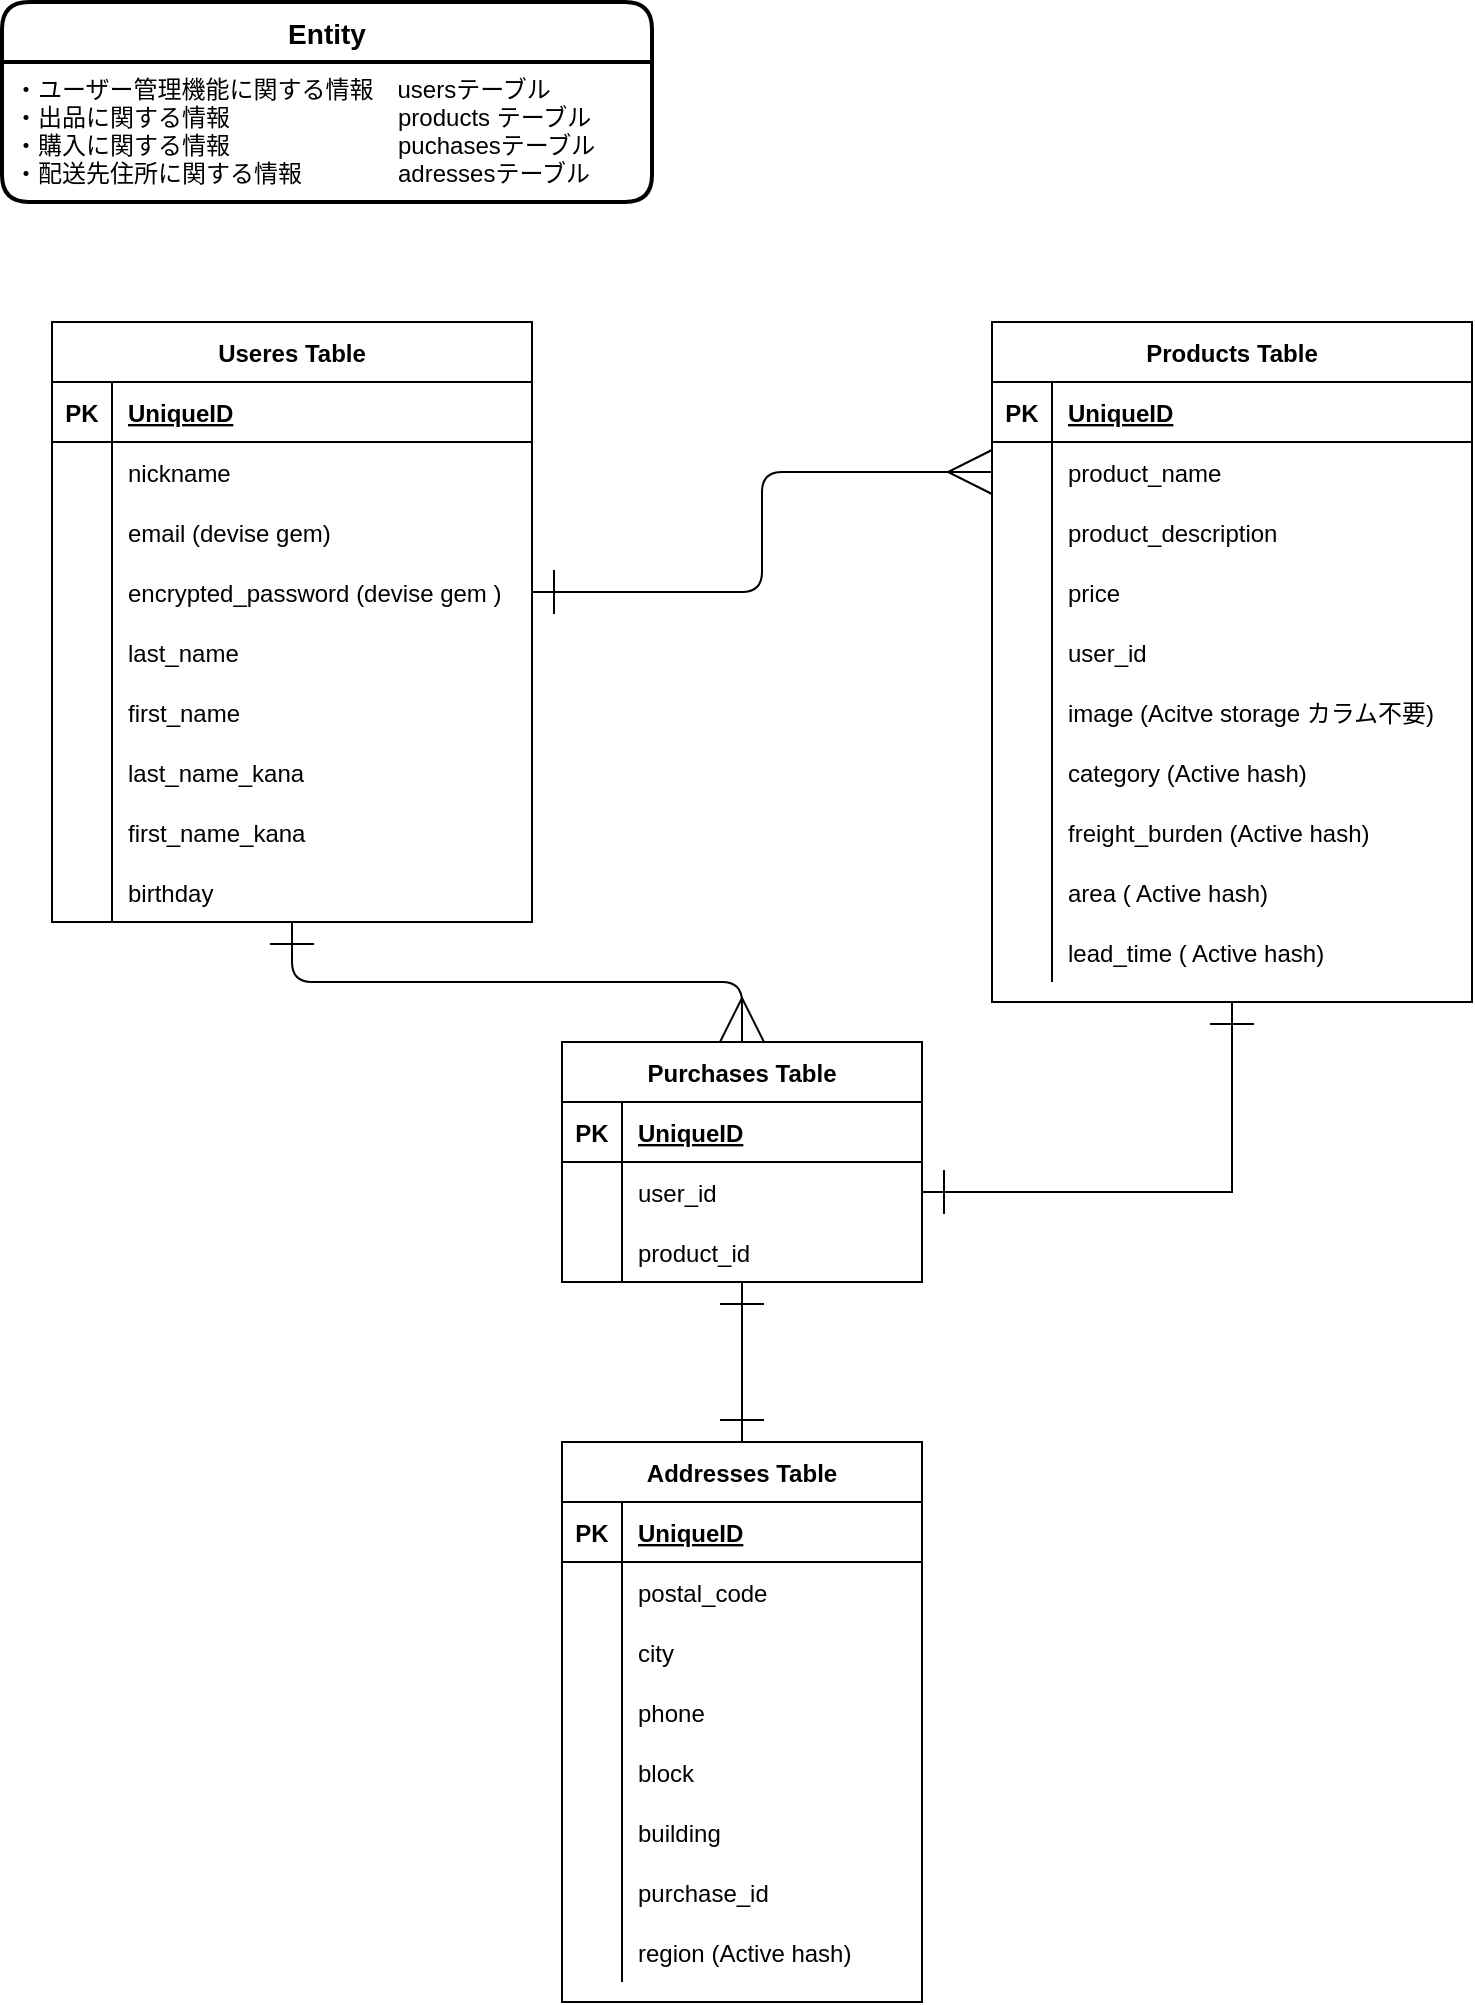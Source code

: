 <mxfile version="14.2.4" type="embed">
    <diagram id="lWTlmtCsHmXvPfJ3UJOG" name="ページ1">
        <mxGraphModel dx="589" dy="1011" grid="1" gridSize="10" guides="1" tooltips="1" connect="1" arrows="1" fold="1" page="1" pageScale="1" pageWidth="850" pageHeight="1100" math="0" shadow="0">
            <root>
                <mxCell id="0"/>
                <mxCell id="1" parent="0"/>
                <mxCell id="Od9n2D6SeKR2Rv6j3zlu-41" value="Entity" style="swimlane;childLayout=stackLayout;horizontal=1;startSize=30;horizontalStack=0;rounded=1;fontSize=14;fontStyle=1;strokeWidth=2;resizeParent=0;resizeLast=1;shadow=0;dashed=0;align=center;" parent="1" vertex="1">
                    <mxGeometry x="55" y="40" width="325" height="100" as="geometry">
                        <mxRectangle x="340" y="40" width="70" height="30" as="alternateBounds"/>
                    </mxGeometry>
                </mxCell>
                <mxCell id="Od9n2D6SeKR2Rv6j3zlu-42" value="・ユーザー管理機能に関する情報　usersテーブル&#10;・出品に関する情報　　　　　　　products テーブル&#10;・購入に関する情報　　　　　　　puchasesテーブル&#10;・配送先住所に関する情報　　　　adressesテーブル" style="align=left;strokeColor=none;fillColor=none;spacingLeft=4;fontSize=12;verticalAlign=top;resizable=0;rotatable=0;part=1;fontStyle=0" parent="Od9n2D6SeKR2Rv6j3zlu-41" vertex="1">
                    <mxGeometry y="30" width="325" height="70" as="geometry"/>
                </mxCell>
                <mxCell id="Od9n2D6SeKR2Rv6j3zlu-48" value="Useres Table" style="shape=table;startSize=30;container=1;collapsible=1;childLayout=tableLayout;fixedRows=1;rowLines=0;fontStyle=1;align=center;resizeLast=1;" parent="1" vertex="1">
                    <mxGeometry x="80" y="200" width="240" height="300" as="geometry"/>
                </mxCell>
                <mxCell id="Od9n2D6SeKR2Rv6j3zlu-49" value="" style="shape=partialRectangle;collapsible=0;dropTarget=0;pointerEvents=0;fillColor=none;top=0;left=0;bottom=1;right=0;points=[[0,0.5],[1,0.5]];portConstraint=eastwest;" parent="Od9n2D6SeKR2Rv6j3zlu-48" vertex="1">
                    <mxGeometry y="30" width="240" height="30" as="geometry"/>
                </mxCell>
                <mxCell id="Od9n2D6SeKR2Rv6j3zlu-50" value="PK" style="shape=partialRectangle;connectable=0;fillColor=none;top=0;left=0;bottom=0;right=0;fontStyle=1;overflow=hidden;" parent="Od9n2D6SeKR2Rv6j3zlu-49" vertex="1">
                    <mxGeometry width="30" height="30" as="geometry"/>
                </mxCell>
                <mxCell id="Od9n2D6SeKR2Rv6j3zlu-51" value="UniqueID" style="shape=partialRectangle;connectable=0;fillColor=none;top=0;left=0;bottom=0;right=0;align=left;spacingLeft=6;fontStyle=5;overflow=hidden;" parent="Od9n2D6SeKR2Rv6j3zlu-49" vertex="1">
                    <mxGeometry x="30" width="210" height="30" as="geometry"/>
                </mxCell>
                <mxCell id="Od9n2D6SeKR2Rv6j3zlu-52" value="" style="shape=partialRectangle;collapsible=0;dropTarget=0;pointerEvents=0;fillColor=none;top=0;left=0;bottom=0;right=0;points=[[0,0.5],[1,0.5]];portConstraint=eastwest;" parent="Od9n2D6SeKR2Rv6j3zlu-48" vertex="1">
                    <mxGeometry y="60" width="240" height="30" as="geometry"/>
                </mxCell>
                <mxCell id="Od9n2D6SeKR2Rv6j3zlu-53" value="" style="shape=partialRectangle;connectable=0;fillColor=none;top=0;left=0;bottom=0;right=0;editable=1;overflow=hidden;" parent="Od9n2D6SeKR2Rv6j3zlu-52" vertex="1">
                    <mxGeometry width="30" height="30" as="geometry"/>
                </mxCell>
                <mxCell id="Od9n2D6SeKR2Rv6j3zlu-54" value="nickname" style="shape=partialRectangle;connectable=0;fillColor=none;top=0;left=0;bottom=0;right=0;align=left;spacingLeft=6;overflow=hidden;" parent="Od9n2D6SeKR2Rv6j3zlu-52" vertex="1">
                    <mxGeometry x="30" width="210" height="30" as="geometry"/>
                </mxCell>
                <mxCell id="Od9n2D6SeKR2Rv6j3zlu-55" value="" style="shape=partialRectangle;collapsible=0;dropTarget=0;pointerEvents=0;fillColor=none;top=0;left=0;bottom=0;right=0;points=[[0,0.5],[1,0.5]];portConstraint=eastwest;" parent="Od9n2D6SeKR2Rv6j3zlu-48" vertex="1">
                    <mxGeometry y="90" width="240" height="30" as="geometry"/>
                </mxCell>
                <mxCell id="Od9n2D6SeKR2Rv6j3zlu-56" value="" style="shape=partialRectangle;connectable=0;fillColor=none;top=0;left=0;bottom=0;right=0;editable=1;overflow=hidden;" parent="Od9n2D6SeKR2Rv6j3zlu-55" vertex="1">
                    <mxGeometry width="30" height="30" as="geometry"/>
                </mxCell>
                <mxCell id="Od9n2D6SeKR2Rv6j3zlu-57" value="email (devise gem)" style="shape=partialRectangle;connectable=0;fillColor=none;top=0;left=0;bottom=0;right=0;align=left;spacingLeft=6;overflow=hidden;" parent="Od9n2D6SeKR2Rv6j3zlu-55" vertex="1">
                    <mxGeometry x="30" width="210" height="30" as="geometry"/>
                </mxCell>
                <mxCell id="Od9n2D6SeKR2Rv6j3zlu-58" value="" style="shape=partialRectangle;collapsible=0;dropTarget=0;pointerEvents=0;fillColor=none;top=0;left=0;bottom=0;right=0;points=[[0,0.5],[1,0.5]];portConstraint=eastwest;" parent="Od9n2D6SeKR2Rv6j3zlu-48" vertex="1">
                    <mxGeometry y="120" width="240" height="30" as="geometry"/>
                </mxCell>
                <mxCell id="Od9n2D6SeKR2Rv6j3zlu-59" value="" style="shape=partialRectangle;connectable=0;fillColor=none;top=0;left=0;bottom=0;right=0;editable=1;overflow=hidden;" parent="Od9n2D6SeKR2Rv6j3zlu-58" vertex="1">
                    <mxGeometry width="30" height="30" as="geometry"/>
                </mxCell>
                <mxCell id="Od9n2D6SeKR2Rv6j3zlu-60" value="encrypted_password (devise gem )" style="shape=partialRectangle;connectable=0;fillColor=none;top=0;left=0;bottom=0;right=0;align=left;spacingLeft=6;overflow=hidden;" parent="Od9n2D6SeKR2Rv6j3zlu-58" vertex="1">
                    <mxGeometry x="30" width="210" height="30" as="geometry"/>
                </mxCell>
                <mxCell id="Od9n2D6SeKR2Rv6j3zlu-61" value="" style="shape=partialRectangle;collapsible=0;dropTarget=0;pointerEvents=0;fillColor=none;top=0;left=0;bottom=0;right=0;points=[[0,0.5],[1,0.5]];portConstraint=eastwest;" parent="Od9n2D6SeKR2Rv6j3zlu-48" vertex="1">
                    <mxGeometry y="150" width="240" height="30" as="geometry"/>
                </mxCell>
                <mxCell id="Od9n2D6SeKR2Rv6j3zlu-62" value="" style="shape=partialRectangle;connectable=0;fillColor=none;top=0;left=0;bottom=0;right=0;editable=1;overflow=hidden;" parent="Od9n2D6SeKR2Rv6j3zlu-61" vertex="1">
                    <mxGeometry width="30" height="30" as="geometry"/>
                </mxCell>
                <mxCell id="Od9n2D6SeKR2Rv6j3zlu-63" value="last_name" style="shape=partialRectangle;connectable=0;fillColor=none;top=0;left=0;bottom=0;right=0;align=left;spacingLeft=6;overflow=hidden;" parent="Od9n2D6SeKR2Rv6j3zlu-61" vertex="1">
                    <mxGeometry x="30" width="210" height="30" as="geometry"/>
                </mxCell>
                <mxCell id="Od9n2D6SeKR2Rv6j3zlu-64" value="" style="shape=partialRectangle;collapsible=0;dropTarget=0;pointerEvents=0;fillColor=none;top=0;left=0;bottom=0;right=0;points=[[0,0.5],[1,0.5]];portConstraint=eastwest;" parent="Od9n2D6SeKR2Rv6j3zlu-48" vertex="1">
                    <mxGeometry y="180" width="240" height="30" as="geometry"/>
                </mxCell>
                <mxCell id="Od9n2D6SeKR2Rv6j3zlu-65" value="" style="shape=partialRectangle;connectable=0;fillColor=none;top=0;left=0;bottom=0;right=0;editable=1;overflow=hidden;" parent="Od9n2D6SeKR2Rv6j3zlu-64" vertex="1">
                    <mxGeometry width="30" height="30" as="geometry"/>
                </mxCell>
                <mxCell id="Od9n2D6SeKR2Rv6j3zlu-66" value="first_name" style="shape=partialRectangle;connectable=0;fillColor=none;top=0;left=0;bottom=0;right=0;align=left;spacingLeft=6;overflow=hidden;" parent="Od9n2D6SeKR2Rv6j3zlu-64" vertex="1">
                    <mxGeometry x="30" width="210" height="30" as="geometry"/>
                </mxCell>
                <mxCell id="Od9n2D6SeKR2Rv6j3zlu-67" value="" style="shape=partialRectangle;collapsible=0;dropTarget=0;pointerEvents=0;fillColor=none;top=0;left=0;bottom=0;right=0;points=[[0,0.5],[1,0.5]];portConstraint=eastwest;" parent="Od9n2D6SeKR2Rv6j3zlu-48" vertex="1">
                    <mxGeometry y="210" width="240" height="30" as="geometry"/>
                </mxCell>
                <mxCell id="Od9n2D6SeKR2Rv6j3zlu-68" value="" style="shape=partialRectangle;connectable=0;fillColor=none;top=0;left=0;bottom=0;right=0;editable=1;overflow=hidden;" parent="Od9n2D6SeKR2Rv6j3zlu-67" vertex="1">
                    <mxGeometry width="30" height="30" as="geometry"/>
                </mxCell>
                <mxCell id="Od9n2D6SeKR2Rv6j3zlu-69" value="last_name_kana" style="shape=partialRectangle;connectable=0;fillColor=none;top=0;left=0;bottom=0;right=0;align=left;spacingLeft=6;overflow=hidden;" parent="Od9n2D6SeKR2Rv6j3zlu-67" vertex="1">
                    <mxGeometry x="30" width="210" height="30" as="geometry"/>
                </mxCell>
                <mxCell id="Od9n2D6SeKR2Rv6j3zlu-160" value="" style="shape=partialRectangle;collapsible=0;dropTarget=0;pointerEvents=0;fillColor=none;top=0;left=0;bottom=0;right=0;points=[[0,0.5],[1,0.5]];portConstraint=eastwest;" parent="Od9n2D6SeKR2Rv6j3zlu-48" vertex="1">
                    <mxGeometry y="240" width="240" height="30" as="geometry"/>
                </mxCell>
                <mxCell id="Od9n2D6SeKR2Rv6j3zlu-161" value="" style="shape=partialRectangle;connectable=0;fillColor=none;top=0;left=0;bottom=0;right=0;editable=1;overflow=hidden;" parent="Od9n2D6SeKR2Rv6j3zlu-160" vertex="1">
                    <mxGeometry width="30" height="30" as="geometry"/>
                </mxCell>
                <mxCell id="Od9n2D6SeKR2Rv6j3zlu-162" value="first_name_kana" style="shape=partialRectangle;connectable=0;fillColor=none;top=0;left=0;bottom=0;right=0;align=left;spacingLeft=6;overflow=hidden;" parent="Od9n2D6SeKR2Rv6j3zlu-160" vertex="1">
                    <mxGeometry x="30" width="210" height="30" as="geometry"/>
                </mxCell>
                <mxCell id="Od9n2D6SeKR2Rv6j3zlu-182" value="" style="shape=partialRectangle;collapsible=0;dropTarget=0;pointerEvents=0;fillColor=none;top=0;left=0;bottom=0;right=0;points=[[0,0.5],[1,0.5]];portConstraint=eastwest;" parent="Od9n2D6SeKR2Rv6j3zlu-48" vertex="1">
                    <mxGeometry y="270" width="240" height="30" as="geometry"/>
                </mxCell>
                <mxCell id="Od9n2D6SeKR2Rv6j3zlu-183" value="" style="shape=partialRectangle;connectable=0;fillColor=none;top=0;left=0;bottom=0;right=0;editable=1;overflow=hidden;" parent="Od9n2D6SeKR2Rv6j3zlu-182" vertex="1">
                    <mxGeometry width="30" height="30" as="geometry"/>
                </mxCell>
                <mxCell id="Od9n2D6SeKR2Rv6j3zlu-184" value="birthday" style="shape=partialRectangle;connectable=0;fillColor=none;top=0;left=0;bottom=0;right=0;align=left;spacingLeft=6;overflow=hidden;" parent="Od9n2D6SeKR2Rv6j3zlu-182" vertex="1">
                    <mxGeometry x="30" width="210" height="30" as="geometry"/>
                </mxCell>
                <mxCell id="Od9n2D6SeKR2Rv6j3zlu-156" style="edgeStyle=orthogonalEdgeStyle;rounded=0;orthogonalLoop=1;jettySize=auto;html=1;entryX=1;entryY=0.5;entryDx=0;entryDy=0;endSize=20;endArrow=ERone;endFill=0;startArrow=ERone;startFill=0;startSize=20;" parent="1" source="Od9n2D6SeKR2Rv6j3zlu-73" target="Od9n2D6SeKR2Rv6j3zlu-127" edge="1">
                    <mxGeometry relative="1" as="geometry"/>
                </mxCell>
                <mxCell id="Od9n2D6SeKR2Rv6j3zlu-73" value="Products Table" style="shape=table;startSize=30;container=1;collapsible=1;childLayout=tableLayout;fixedRows=1;rowLines=0;fontStyle=1;align=center;resizeLast=1;" parent="1" vertex="1">
                    <mxGeometry x="550" y="200" width="240" height="340" as="geometry"/>
                </mxCell>
                <mxCell id="Od9n2D6SeKR2Rv6j3zlu-74" value="" style="shape=partialRectangle;collapsible=0;dropTarget=0;pointerEvents=0;fillColor=none;top=0;left=0;bottom=1;right=0;points=[[0,0.5],[1,0.5]];portConstraint=eastwest;" parent="Od9n2D6SeKR2Rv6j3zlu-73" vertex="1">
                    <mxGeometry y="30" width="240" height="30" as="geometry"/>
                </mxCell>
                <mxCell id="Od9n2D6SeKR2Rv6j3zlu-75" value="PK" style="shape=partialRectangle;connectable=0;fillColor=none;top=0;left=0;bottom=0;right=0;fontStyle=1;overflow=hidden;" parent="Od9n2D6SeKR2Rv6j3zlu-74" vertex="1">
                    <mxGeometry width="30" height="30" as="geometry"/>
                </mxCell>
                <mxCell id="Od9n2D6SeKR2Rv6j3zlu-76" value="UniqueID" style="shape=partialRectangle;connectable=0;fillColor=none;top=0;left=0;bottom=0;right=0;align=left;spacingLeft=6;fontStyle=5;overflow=hidden;" parent="Od9n2D6SeKR2Rv6j3zlu-74" vertex="1">
                    <mxGeometry x="30" width="210" height="30" as="geometry"/>
                </mxCell>
                <mxCell id="Od9n2D6SeKR2Rv6j3zlu-80" value="" style="shape=partialRectangle;collapsible=0;dropTarget=0;pointerEvents=0;fillColor=none;top=0;left=0;bottom=0;right=0;points=[[0,0.5],[1,0.5]];portConstraint=eastwest;" parent="Od9n2D6SeKR2Rv6j3zlu-73" vertex="1">
                    <mxGeometry y="60" width="240" height="30" as="geometry"/>
                </mxCell>
                <mxCell id="Od9n2D6SeKR2Rv6j3zlu-81" value="" style="shape=partialRectangle;connectable=0;fillColor=none;top=0;left=0;bottom=0;right=0;editable=1;overflow=hidden;" parent="Od9n2D6SeKR2Rv6j3zlu-80" vertex="1">
                    <mxGeometry width="30" height="30" as="geometry"/>
                </mxCell>
                <mxCell id="Od9n2D6SeKR2Rv6j3zlu-82" value="product_name" style="shape=partialRectangle;connectable=0;fillColor=none;top=0;left=0;bottom=0;right=0;align=left;spacingLeft=6;overflow=hidden;" parent="Od9n2D6SeKR2Rv6j3zlu-80" vertex="1">
                    <mxGeometry x="30" width="210" height="30" as="geometry"/>
                </mxCell>
                <mxCell id="Od9n2D6SeKR2Rv6j3zlu-83" value="" style="shape=partialRectangle;collapsible=0;dropTarget=0;pointerEvents=0;fillColor=none;top=0;left=0;bottom=0;right=0;points=[[0,0.5],[1,0.5]];portConstraint=eastwest;" parent="Od9n2D6SeKR2Rv6j3zlu-73" vertex="1">
                    <mxGeometry y="90" width="240" height="30" as="geometry"/>
                </mxCell>
                <mxCell id="Od9n2D6SeKR2Rv6j3zlu-84" value="" style="shape=partialRectangle;connectable=0;fillColor=none;top=0;left=0;bottom=0;right=0;editable=1;overflow=hidden;" parent="Od9n2D6SeKR2Rv6j3zlu-83" vertex="1">
                    <mxGeometry width="30" height="30" as="geometry"/>
                </mxCell>
                <mxCell id="Od9n2D6SeKR2Rv6j3zlu-85" value="product_description" style="shape=partialRectangle;connectable=0;fillColor=none;top=0;left=0;bottom=0;right=0;align=left;spacingLeft=6;overflow=hidden;" parent="Od9n2D6SeKR2Rv6j3zlu-83" vertex="1">
                    <mxGeometry x="30" width="210" height="30" as="geometry"/>
                </mxCell>
                <mxCell id="Od9n2D6SeKR2Rv6j3zlu-120" value="" style="shape=partialRectangle;collapsible=0;dropTarget=0;pointerEvents=0;fillColor=none;top=0;left=0;bottom=0;right=0;points=[[0,0.5],[1,0.5]];portConstraint=eastwest;" parent="Od9n2D6SeKR2Rv6j3zlu-73" vertex="1">
                    <mxGeometry y="120" width="240" height="30" as="geometry"/>
                </mxCell>
                <mxCell id="Od9n2D6SeKR2Rv6j3zlu-121" value="" style="shape=partialRectangle;connectable=0;fillColor=none;top=0;left=0;bottom=0;right=0;editable=1;overflow=hidden;" parent="Od9n2D6SeKR2Rv6j3zlu-120" vertex="1">
                    <mxGeometry width="30" height="30" as="geometry"/>
                </mxCell>
                <mxCell id="Od9n2D6SeKR2Rv6j3zlu-122" value="price" style="shape=partialRectangle;connectable=0;fillColor=none;top=0;left=0;bottom=0;right=0;align=left;spacingLeft=6;overflow=hidden;" parent="Od9n2D6SeKR2Rv6j3zlu-120" vertex="1">
                    <mxGeometry x="30" width="210" height="30" as="geometry"/>
                </mxCell>
                <mxCell id="Od9n2D6SeKR2Rv6j3zlu-191" value="" style="shape=partialRectangle;collapsible=0;dropTarget=0;pointerEvents=0;fillColor=none;top=0;left=0;bottom=0;right=0;points=[[0,0.5],[1,0.5]];portConstraint=eastwest;" parent="Od9n2D6SeKR2Rv6j3zlu-73" vertex="1">
                    <mxGeometry y="150" width="240" height="30" as="geometry"/>
                </mxCell>
                <mxCell id="Od9n2D6SeKR2Rv6j3zlu-192" value="" style="shape=partialRectangle;connectable=0;fillColor=none;top=0;left=0;bottom=0;right=0;editable=1;overflow=hidden;" parent="Od9n2D6SeKR2Rv6j3zlu-191" vertex="1">
                    <mxGeometry width="30" height="30" as="geometry"/>
                </mxCell>
                <mxCell id="Od9n2D6SeKR2Rv6j3zlu-193" value="user_id" style="shape=partialRectangle;connectable=0;fillColor=none;top=0;left=0;bottom=0;right=0;align=left;spacingLeft=6;overflow=hidden;" parent="Od9n2D6SeKR2Rv6j3zlu-191" vertex="1">
                    <mxGeometry x="30" width="210" height="30" as="geometry"/>
                </mxCell>
                <mxCell id="Od9n2D6SeKR2Rv6j3zlu-170" value="" style="shape=partialRectangle;collapsible=0;dropTarget=0;pointerEvents=0;fillColor=none;top=0;left=0;bottom=0;right=0;points=[[0,0.5],[1,0.5]];portConstraint=eastwest;" parent="Od9n2D6SeKR2Rv6j3zlu-73" vertex="1">
                    <mxGeometry y="180" width="240" height="30" as="geometry"/>
                </mxCell>
                <mxCell id="Od9n2D6SeKR2Rv6j3zlu-171" value="" style="shape=partialRectangle;connectable=0;fillColor=none;top=0;left=0;bottom=0;right=0;editable=1;overflow=hidden;" parent="Od9n2D6SeKR2Rv6j3zlu-170" vertex="1">
                    <mxGeometry width="30" height="30" as="geometry"/>
                </mxCell>
                <mxCell id="Od9n2D6SeKR2Rv6j3zlu-172" value="image (Acitve storage カラム不要)" style="shape=partialRectangle;connectable=0;fillColor=none;top=0;left=0;bottom=0;right=0;align=left;spacingLeft=6;overflow=hidden;" parent="Od9n2D6SeKR2Rv6j3zlu-170" vertex="1">
                    <mxGeometry x="30" width="210" height="30" as="geometry"/>
                </mxCell>
                <mxCell id="Od9n2D6SeKR2Rv6j3zlu-173" value="" style="shape=partialRectangle;collapsible=0;dropTarget=0;pointerEvents=0;fillColor=none;top=0;left=0;bottom=0;right=0;points=[[0,0.5],[1,0.5]];portConstraint=eastwest;" parent="Od9n2D6SeKR2Rv6j3zlu-73" vertex="1">
                    <mxGeometry y="210" width="240" height="30" as="geometry"/>
                </mxCell>
                <mxCell id="Od9n2D6SeKR2Rv6j3zlu-174" value="" style="shape=partialRectangle;connectable=0;fillColor=none;top=0;left=0;bottom=0;right=0;editable=1;overflow=hidden;" parent="Od9n2D6SeKR2Rv6j3zlu-173" vertex="1">
                    <mxGeometry width="30" height="30" as="geometry"/>
                </mxCell>
                <mxCell id="Od9n2D6SeKR2Rv6j3zlu-175" value="category (Active hash)" style="shape=partialRectangle;connectable=0;fillColor=none;top=0;left=0;bottom=0;right=0;align=left;spacingLeft=6;overflow=hidden;" parent="Od9n2D6SeKR2Rv6j3zlu-173" vertex="1">
                    <mxGeometry x="30" width="210" height="30" as="geometry"/>
                </mxCell>
                <mxCell id="Od9n2D6SeKR2Rv6j3zlu-176" value="" style="shape=partialRectangle;collapsible=0;dropTarget=0;pointerEvents=0;fillColor=none;top=0;left=0;bottom=0;right=0;points=[[0,0.5],[1,0.5]];portConstraint=eastwest;" parent="Od9n2D6SeKR2Rv6j3zlu-73" vertex="1">
                    <mxGeometry y="240" width="240" height="30" as="geometry"/>
                </mxCell>
                <mxCell id="Od9n2D6SeKR2Rv6j3zlu-177" value="" style="shape=partialRectangle;connectable=0;fillColor=none;top=0;left=0;bottom=0;right=0;editable=1;overflow=hidden;" parent="Od9n2D6SeKR2Rv6j3zlu-176" vertex="1">
                    <mxGeometry width="30" height="30" as="geometry"/>
                </mxCell>
                <mxCell id="Od9n2D6SeKR2Rv6j3zlu-178" value="freight_burden (Active hash)" style="shape=partialRectangle;connectable=0;fillColor=none;top=0;left=0;bottom=0;right=0;align=left;spacingLeft=6;overflow=hidden;" parent="Od9n2D6SeKR2Rv6j3zlu-176" vertex="1">
                    <mxGeometry x="30" width="210" height="30" as="geometry"/>
                </mxCell>
                <mxCell id="Od9n2D6SeKR2Rv6j3zlu-179" value="" style="shape=partialRectangle;collapsible=0;dropTarget=0;pointerEvents=0;fillColor=none;top=0;left=0;bottom=0;right=0;points=[[0,0.5],[1,0.5]];portConstraint=eastwest;" parent="Od9n2D6SeKR2Rv6j3zlu-73" vertex="1">
                    <mxGeometry y="270" width="240" height="30" as="geometry"/>
                </mxCell>
                <mxCell id="Od9n2D6SeKR2Rv6j3zlu-180" value="" style="shape=partialRectangle;connectable=0;fillColor=none;top=0;left=0;bottom=0;right=0;editable=1;overflow=hidden;" parent="Od9n2D6SeKR2Rv6j3zlu-179" vertex="1">
                    <mxGeometry width="30" height="30" as="geometry"/>
                </mxCell>
                <mxCell id="Od9n2D6SeKR2Rv6j3zlu-181" value="area ( Active hash)" style="shape=partialRectangle;connectable=0;fillColor=none;top=0;left=0;bottom=0;right=0;align=left;spacingLeft=6;overflow=hidden;" parent="Od9n2D6SeKR2Rv6j3zlu-179" vertex="1">
                    <mxGeometry x="30" width="210" height="30" as="geometry"/>
                </mxCell>
                <mxCell id="Od9n2D6SeKR2Rv6j3zlu-188" value="" style="shape=partialRectangle;collapsible=0;dropTarget=0;pointerEvents=0;fillColor=none;top=0;left=0;bottom=0;right=0;points=[[0,0.5],[1,0.5]];portConstraint=eastwest;" parent="Od9n2D6SeKR2Rv6j3zlu-73" vertex="1">
                    <mxGeometry y="300" width="240" height="30" as="geometry"/>
                </mxCell>
                <mxCell id="Od9n2D6SeKR2Rv6j3zlu-189" value="" style="shape=partialRectangle;connectable=0;fillColor=none;top=0;left=0;bottom=0;right=0;editable=1;overflow=hidden;" parent="Od9n2D6SeKR2Rv6j3zlu-188" vertex="1">
                    <mxGeometry width="30" height="30" as="geometry"/>
                </mxCell>
                <mxCell id="Od9n2D6SeKR2Rv6j3zlu-190" value="lead_time ( Active hash)" style="shape=partialRectangle;connectable=0;fillColor=none;top=0;left=0;bottom=0;right=0;align=left;spacingLeft=6;overflow=hidden;" parent="Od9n2D6SeKR2Rv6j3zlu-188" vertex="1">
                    <mxGeometry x="30" width="210" height="30" as="geometry"/>
                </mxCell>
                <mxCell id="Od9n2D6SeKR2Rv6j3zlu-159" style="edgeStyle=orthogonalEdgeStyle;rounded=0;orthogonalLoop=1;jettySize=auto;html=1;startArrow=ERone;startFill=0;startSize=20;endArrow=ERone;endFill=0;endSize=20;" parent="1" source="Od9n2D6SeKR2Rv6j3zlu-123" target="Od9n2D6SeKR2Rv6j3zlu-136" edge="1">
                    <mxGeometry relative="1" as="geometry"/>
                </mxCell>
                <mxCell id="Od9n2D6SeKR2Rv6j3zlu-123" value="Purchases Table" style="shape=table;startSize=30;container=1;collapsible=1;childLayout=tableLayout;fixedRows=1;rowLines=0;fontStyle=1;align=center;resizeLast=1;" parent="1" vertex="1">
                    <mxGeometry x="335" y="560" width="180" height="120" as="geometry"/>
                </mxCell>
                <mxCell id="Od9n2D6SeKR2Rv6j3zlu-124" value="" style="shape=partialRectangle;collapsible=0;dropTarget=0;pointerEvents=0;fillColor=none;top=0;left=0;bottom=1;right=0;points=[[0,0.5],[1,0.5]];portConstraint=eastwest;" parent="Od9n2D6SeKR2Rv6j3zlu-123" vertex="1">
                    <mxGeometry y="30" width="180" height="30" as="geometry"/>
                </mxCell>
                <mxCell id="Od9n2D6SeKR2Rv6j3zlu-125" value="PK" style="shape=partialRectangle;connectable=0;fillColor=none;top=0;left=0;bottom=0;right=0;fontStyle=1;overflow=hidden;" parent="Od9n2D6SeKR2Rv6j3zlu-124" vertex="1">
                    <mxGeometry width="30" height="30" as="geometry"/>
                </mxCell>
                <mxCell id="Od9n2D6SeKR2Rv6j3zlu-126" value="UniqueID" style="shape=partialRectangle;connectable=0;fillColor=none;top=0;left=0;bottom=0;right=0;align=left;spacingLeft=6;fontStyle=5;overflow=hidden;" parent="Od9n2D6SeKR2Rv6j3zlu-124" vertex="1">
                    <mxGeometry x="30" width="150" height="30" as="geometry"/>
                </mxCell>
                <mxCell id="Od9n2D6SeKR2Rv6j3zlu-127" value="" style="shape=partialRectangle;collapsible=0;dropTarget=0;pointerEvents=0;fillColor=none;top=0;left=0;bottom=0;right=0;points=[[0,0.5],[1,0.5]];portConstraint=eastwest;" parent="Od9n2D6SeKR2Rv6j3zlu-123" vertex="1">
                    <mxGeometry y="60" width="180" height="30" as="geometry"/>
                </mxCell>
                <mxCell id="Od9n2D6SeKR2Rv6j3zlu-128" value="" style="shape=partialRectangle;connectable=0;fillColor=none;top=0;left=0;bottom=0;right=0;editable=1;overflow=hidden;" parent="Od9n2D6SeKR2Rv6j3zlu-127" vertex="1">
                    <mxGeometry width="30" height="30" as="geometry"/>
                </mxCell>
                <mxCell id="Od9n2D6SeKR2Rv6j3zlu-129" value="user_id" style="shape=partialRectangle;connectable=0;fillColor=none;top=0;left=0;bottom=0;right=0;align=left;spacingLeft=6;overflow=hidden;" parent="Od9n2D6SeKR2Rv6j3zlu-127" vertex="1">
                    <mxGeometry x="30" width="150" height="30" as="geometry"/>
                </mxCell>
                <mxCell id="Od9n2D6SeKR2Rv6j3zlu-130" value="" style="shape=partialRectangle;collapsible=0;dropTarget=0;pointerEvents=0;fillColor=none;top=0;left=0;bottom=0;right=0;points=[[0,0.5],[1,0.5]];portConstraint=eastwest;" parent="Od9n2D6SeKR2Rv6j3zlu-123" vertex="1">
                    <mxGeometry y="90" width="180" height="30" as="geometry"/>
                </mxCell>
                <mxCell id="Od9n2D6SeKR2Rv6j3zlu-131" value="" style="shape=partialRectangle;connectable=0;fillColor=none;top=0;left=0;bottom=0;right=0;editable=1;overflow=hidden;" parent="Od9n2D6SeKR2Rv6j3zlu-130" vertex="1">
                    <mxGeometry width="30" height="30" as="geometry"/>
                </mxCell>
                <mxCell id="Od9n2D6SeKR2Rv6j3zlu-132" value="product_id" style="shape=partialRectangle;connectable=0;fillColor=none;top=0;left=0;bottom=0;right=0;align=left;spacingLeft=6;overflow=hidden;" parent="Od9n2D6SeKR2Rv6j3zlu-130" vertex="1">
                    <mxGeometry x="30" width="150" height="30" as="geometry"/>
                </mxCell>
                <mxCell id="Od9n2D6SeKR2Rv6j3zlu-136" value="Addresses Table" style="shape=table;startSize=30;container=1;collapsible=1;childLayout=tableLayout;fixedRows=1;rowLines=0;fontStyle=1;align=center;resizeLast=1;" parent="1" vertex="1">
                    <mxGeometry x="335" y="760" width="180" height="280" as="geometry"/>
                </mxCell>
                <mxCell id="Od9n2D6SeKR2Rv6j3zlu-137" value="" style="shape=partialRectangle;collapsible=0;dropTarget=0;pointerEvents=0;fillColor=none;top=0;left=0;bottom=1;right=0;points=[[0,0.5],[1,0.5]];portConstraint=eastwest;" parent="Od9n2D6SeKR2Rv6j3zlu-136" vertex="1">
                    <mxGeometry y="30" width="180" height="30" as="geometry"/>
                </mxCell>
                <mxCell id="Od9n2D6SeKR2Rv6j3zlu-138" value="PK" style="shape=partialRectangle;connectable=0;fillColor=none;top=0;left=0;bottom=0;right=0;fontStyle=1;overflow=hidden;" parent="Od9n2D6SeKR2Rv6j3zlu-137" vertex="1">
                    <mxGeometry width="30" height="30" as="geometry"/>
                </mxCell>
                <mxCell id="Od9n2D6SeKR2Rv6j3zlu-139" value="UniqueID" style="shape=partialRectangle;connectable=0;fillColor=none;top=0;left=0;bottom=0;right=0;align=left;spacingLeft=6;fontStyle=5;overflow=hidden;" parent="Od9n2D6SeKR2Rv6j3zlu-137" vertex="1">
                    <mxGeometry x="30" width="150" height="30" as="geometry"/>
                </mxCell>
                <mxCell id="Od9n2D6SeKR2Rv6j3zlu-140" value="" style="shape=partialRectangle;collapsible=0;dropTarget=0;pointerEvents=0;fillColor=none;top=0;left=0;bottom=0;right=0;points=[[0,0.5],[1,0.5]];portConstraint=eastwest;" parent="Od9n2D6SeKR2Rv6j3zlu-136" vertex="1">
                    <mxGeometry y="60" width="180" height="30" as="geometry"/>
                </mxCell>
                <mxCell id="Od9n2D6SeKR2Rv6j3zlu-141" value="" style="shape=partialRectangle;connectable=0;fillColor=none;top=0;left=0;bottom=0;right=0;editable=1;overflow=hidden;" parent="Od9n2D6SeKR2Rv6j3zlu-140" vertex="1">
                    <mxGeometry width="30" height="30" as="geometry"/>
                </mxCell>
                <mxCell id="Od9n2D6SeKR2Rv6j3zlu-142" value="postal_code" style="shape=partialRectangle;connectable=0;fillColor=none;top=0;left=0;bottom=0;right=0;align=left;spacingLeft=6;overflow=hidden;" parent="Od9n2D6SeKR2Rv6j3zlu-140" vertex="1">
                    <mxGeometry x="30" width="150" height="30" as="geometry"/>
                </mxCell>
                <mxCell id="Od9n2D6SeKR2Rv6j3zlu-143" value="" style="shape=partialRectangle;collapsible=0;dropTarget=0;pointerEvents=0;fillColor=none;top=0;left=0;bottom=0;right=0;points=[[0,0.5],[1,0.5]];portConstraint=eastwest;" parent="Od9n2D6SeKR2Rv6j3zlu-136" vertex="1">
                    <mxGeometry y="90" width="180" height="30" as="geometry"/>
                </mxCell>
                <mxCell id="Od9n2D6SeKR2Rv6j3zlu-144" value="" style="shape=partialRectangle;connectable=0;fillColor=none;top=0;left=0;bottom=0;right=0;editable=1;overflow=hidden;" parent="Od9n2D6SeKR2Rv6j3zlu-143" vertex="1">
                    <mxGeometry width="30" height="30" as="geometry"/>
                </mxCell>
                <mxCell id="Od9n2D6SeKR2Rv6j3zlu-145" value="city" style="shape=partialRectangle;connectable=0;fillColor=none;top=0;left=0;bottom=0;right=0;align=left;spacingLeft=6;overflow=hidden;" parent="Od9n2D6SeKR2Rv6j3zlu-143" vertex="1">
                    <mxGeometry x="30" width="150" height="30" as="geometry"/>
                </mxCell>
                <mxCell id="Od9n2D6SeKR2Rv6j3zlu-146" value="" style="shape=partialRectangle;collapsible=0;dropTarget=0;pointerEvents=0;fillColor=none;top=0;left=0;bottom=0;right=0;points=[[0,0.5],[1,0.5]];portConstraint=eastwest;" parent="Od9n2D6SeKR2Rv6j3zlu-136" vertex="1">
                    <mxGeometry y="120" width="180" height="30" as="geometry"/>
                </mxCell>
                <mxCell id="Od9n2D6SeKR2Rv6j3zlu-147" value="" style="shape=partialRectangle;connectable=0;fillColor=none;top=0;left=0;bottom=0;right=0;editable=1;overflow=hidden;" parent="Od9n2D6SeKR2Rv6j3zlu-146" vertex="1">
                    <mxGeometry width="30" height="30" as="geometry"/>
                </mxCell>
                <mxCell id="Od9n2D6SeKR2Rv6j3zlu-148" value="phone" style="shape=partialRectangle;connectable=0;fillColor=none;top=0;left=0;bottom=0;right=0;align=left;spacingLeft=6;overflow=hidden;" parent="Od9n2D6SeKR2Rv6j3zlu-146" vertex="1">
                    <mxGeometry x="30" width="150" height="30" as="geometry"/>
                </mxCell>
                <mxCell id="6" value="" style="shape=partialRectangle;collapsible=0;dropTarget=0;pointerEvents=0;fillColor=none;top=0;left=0;bottom=0;right=0;points=[[0,0.5],[1,0.5]];portConstraint=eastwest;" vertex="1" parent="Od9n2D6SeKR2Rv6j3zlu-136">
                    <mxGeometry y="150" width="180" height="30" as="geometry"/>
                </mxCell>
                <mxCell id="7" value="" style="shape=partialRectangle;connectable=0;fillColor=none;top=0;left=0;bottom=0;right=0;editable=1;overflow=hidden;" vertex="1" parent="6">
                    <mxGeometry width="30" height="30" as="geometry"/>
                </mxCell>
                <mxCell id="8" value="block" style="shape=partialRectangle;connectable=0;fillColor=none;top=0;left=0;bottom=0;right=0;align=left;spacingLeft=6;overflow=hidden;" vertex="1" parent="6">
                    <mxGeometry x="30" width="150" height="30" as="geometry"/>
                </mxCell>
                <mxCell id="9" value="" style="shape=partialRectangle;collapsible=0;dropTarget=0;pointerEvents=0;fillColor=none;top=0;left=0;bottom=0;right=0;points=[[0,0.5],[1,0.5]];portConstraint=eastwest;" vertex="1" parent="Od9n2D6SeKR2Rv6j3zlu-136">
                    <mxGeometry y="180" width="180" height="30" as="geometry"/>
                </mxCell>
                <mxCell id="10" value="" style="shape=partialRectangle;connectable=0;fillColor=none;top=0;left=0;bottom=0;right=0;editable=1;overflow=hidden;" vertex="1" parent="9">
                    <mxGeometry width="30" height="30" as="geometry"/>
                </mxCell>
                <mxCell id="11" value="building" style="shape=partialRectangle;connectable=0;fillColor=none;top=0;left=0;bottom=0;right=0;align=left;spacingLeft=6;overflow=hidden;" vertex="1" parent="9">
                    <mxGeometry x="30" width="150" height="30" as="geometry"/>
                </mxCell>
                <mxCell id="Od9n2D6SeKR2Rv6j3zlu-197" value="" style="shape=partialRectangle;collapsible=0;dropTarget=0;pointerEvents=0;fillColor=none;top=0;left=0;bottom=0;right=0;points=[[0,0.5],[1,0.5]];portConstraint=eastwest;" parent="Od9n2D6SeKR2Rv6j3zlu-136" vertex="1">
                    <mxGeometry y="210" width="180" height="30" as="geometry"/>
                </mxCell>
                <mxCell id="Od9n2D6SeKR2Rv6j3zlu-198" value="" style="shape=partialRectangle;connectable=0;fillColor=none;top=0;left=0;bottom=0;right=0;editable=1;overflow=hidden;" parent="Od9n2D6SeKR2Rv6j3zlu-197" vertex="1">
                    <mxGeometry width="30" height="30" as="geometry"/>
                </mxCell>
                <mxCell id="Od9n2D6SeKR2Rv6j3zlu-199" value="purchase_id" style="shape=partialRectangle;connectable=0;fillColor=none;top=0;left=0;bottom=0;right=0;align=left;spacingLeft=6;overflow=hidden;" parent="Od9n2D6SeKR2Rv6j3zlu-197" vertex="1">
                    <mxGeometry x="30" width="150" height="30" as="geometry"/>
                </mxCell>
                <mxCell id="Od9n2D6SeKR2Rv6j3zlu-185" value="" style="shape=partialRectangle;collapsible=0;dropTarget=0;pointerEvents=0;fillColor=none;top=0;left=0;bottom=0;right=0;points=[[0,0.5],[1,0.5]];portConstraint=eastwest;" parent="Od9n2D6SeKR2Rv6j3zlu-136" vertex="1">
                    <mxGeometry y="240" width="180" height="30" as="geometry"/>
                </mxCell>
                <mxCell id="Od9n2D6SeKR2Rv6j3zlu-186" value="" style="shape=partialRectangle;connectable=0;fillColor=none;top=0;left=0;bottom=0;right=0;editable=1;overflow=hidden;" parent="Od9n2D6SeKR2Rv6j3zlu-185" vertex="1">
                    <mxGeometry width="30" height="30" as="geometry"/>
                </mxCell>
                <mxCell id="Od9n2D6SeKR2Rv6j3zlu-187" value="region (Active hash)" style="shape=partialRectangle;connectable=0;fillColor=none;top=0;left=0;bottom=0;right=0;align=left;spacingLeft=6;overflow=hidden;" parent="Od9n2D6SeKR2Rv6j3zlu-185" vertex="1">
                    <mxGeometry x="30" width="150" height="30" as="geometry"/>
                </mxCell>
                <mxCell id="Od9n2D6SeKR2Rv6j3zlu-153" value="" style="fontSize=12;html=1;endArrow=ERmany;exitX=0.5;exitY=1;exitDx=0;exitDy=0;entryX=0.5;entryY=0;entryDx=0;entryDy=0;endSize=20;edgeStyle=orthogonalEdgeStyle;endFill=0;startArrow=ERone;startFill=0;startSize=20;" parent="1" source="Od9n2D6SeKR2Rv6j3zlu-48" target="Od9n2D6SeKR2Rv6j3zlu-123" edge="1">
                    <mxGeometry width="100" height="100" relative="1" as="geometry">
                        <mxPoint x="220" y="590" as="sourcePoint"/>
                        <mxPoint x="180" y="610" as="targetPoint"/>
                    </mxGeometry>
                </mxCell>
                <mxCell id="Od9n2D6SeKR2Rv6j3zlu-155" value="" style="fontSize=12;html=1;endArrow=ERmany;exitX=1;exitY=0.5;exitDx=0;exitDy=0;endSize=20;edgeStyle=orthogonalEdgeStyle;entryX=0;entryY=0.5;entryDx=0;entryDy=0;endFill=0;startArrow=ERone;startFill=0;startSize=20;" parent="1" source="Od9n2D6SeKR2Rv6j3zlu-58" target="Od9n2D6SeKR2Rv6j3zlu-80" edge="1">
                    <mxGeometry width="100" height="100" relative="1" as="geometry">
                        <mxPoint x="320" y="380" as="sourcePoint"/>
                        <mxPoint x="530" y="280" as="targetPoint"/>
                    </mxGeometry>
                </mxCell>
            </root>
        </mxGraphModel>
    </diagram>
</mxfile>